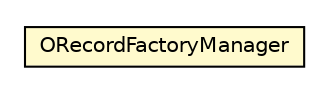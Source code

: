 #!/usr/local/bin/dot
#
# Class diagram 
# Generated by UMLGraph version R5_6-24-gf6e263 (http://www.umlgraph.org/)
#

digraph G {
	edge [fontname="Helvetica",fontsize=10,labelfontname="Helvetica",labelfontsize=10];
	node [fontname="Helvetica",fontsize=10,shape=plaintext];
	nodesep=0.25;
	ranksep=0.5;
	// com.orientechnologies.orient.core.record.ORecordFactoryManager
	c2989679 [label=<<table title="com.orientechnologies.orient.core.record.ORecordFactoryManager" border="0" cellborder="1" cellspacing="0" cellpadding="2" port="p" bgcolor="lemonChiffon" href="./ORecordFactoryManager.html">
		<tr><td><table border="0" cellspacing="0" cellpadding="1">
<tr><td align="center" balign="center"> ORecordFactoryManager </td></tr>
		</table></td></tr>
		</table>>, URL="./ORecordFactoryManager.html", fontname="Helvetica", fontcolor="black", fontsize=10.0];
}

